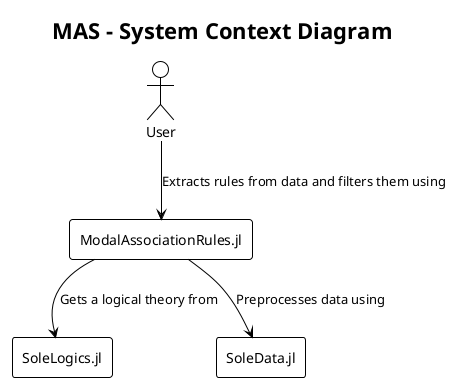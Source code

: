 @startuml mas-system-context-diagram
!theme mono
title MAS - System Context Diagram

actor "User" as user

rectangle "ModalAssociationRules.jl" as mas

rectangle "SoleLogics.jl" as solelogics
rectangle "SoleData.jl" as soledata

user --> mas : Extracts rules from data and filters them using
mas --> solelogics : Gets a logical theory from
mas --> soledata : Preprocesses data using

@enduml